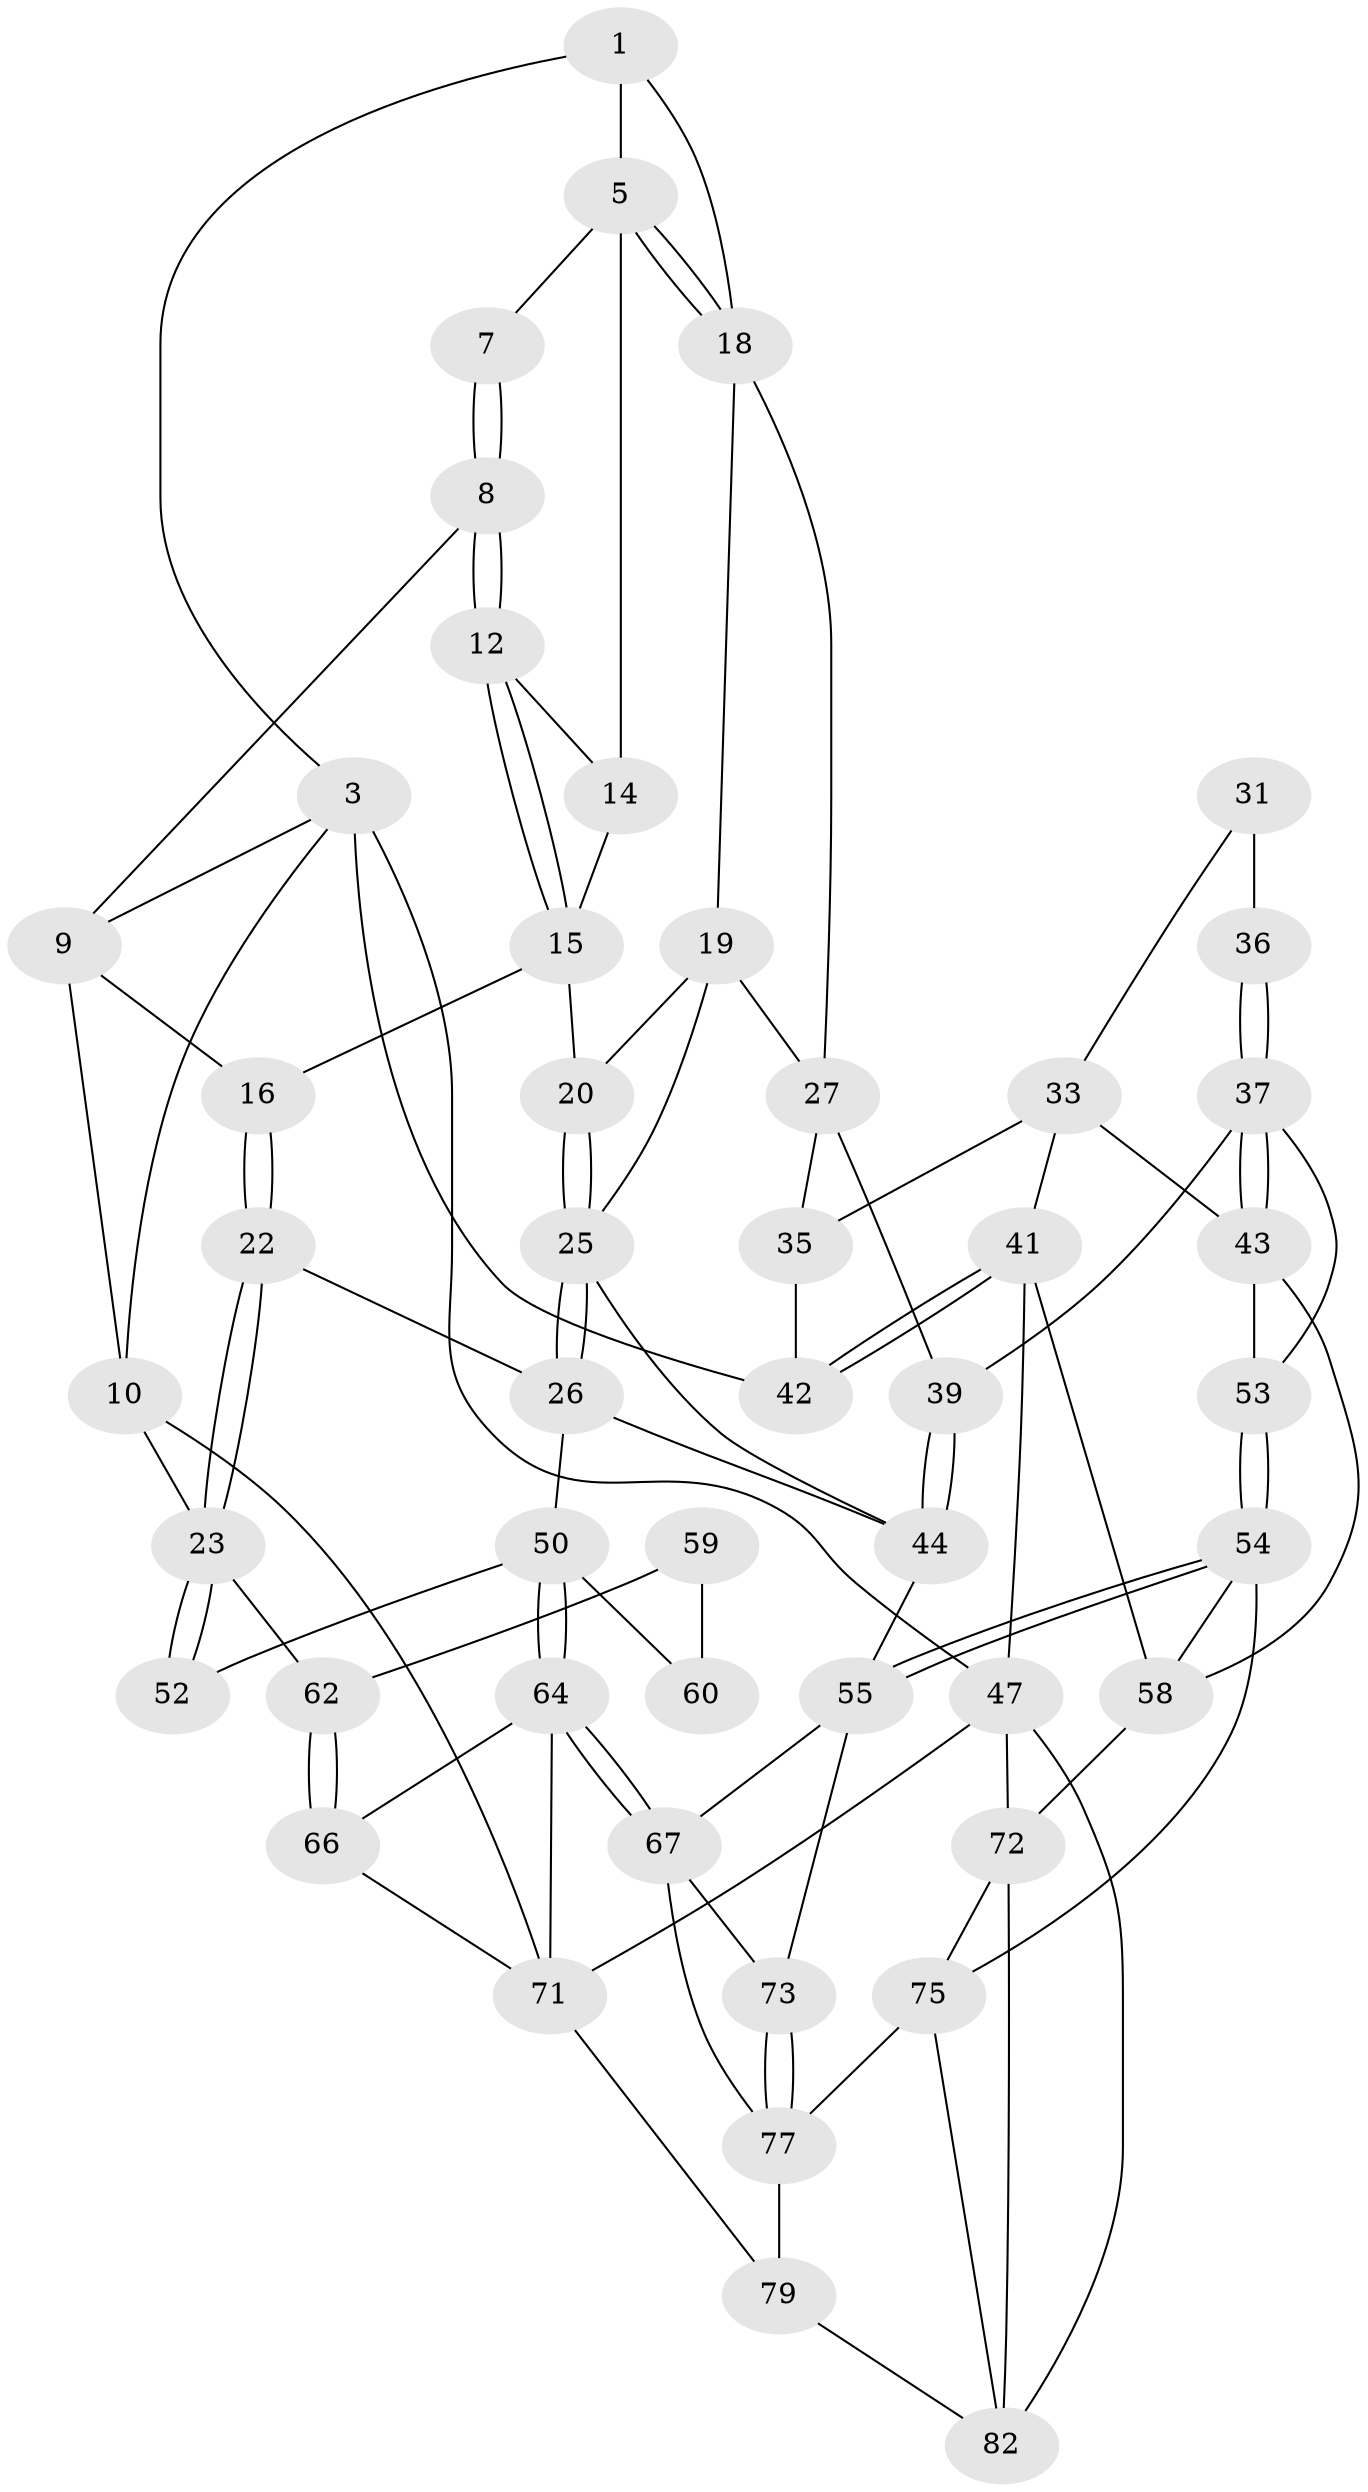 // original degree distribution, {3: 0.07228915662650602, 5: 0.5060240963855421, 4: 0.18072289156626506, 6: 0.24096385542168675}
// Generated by graph-tools (version 1.1) at 2025/11/02/27/25 16:11:56]
// undirected, 49 vertices, 105 edges
graph export_dot {
graph [start="1"]
  node [color=gray90,style=filled];
  1 [pos="+0.5925777018832068+0",super="+2"];
  3 [pos="+1+0",super="+4"];
  5 [pos="+0.5036632771084223+0.12596732041205536",super="+6"];
  7 [pos="+0.4038714605412085+0.10637269579491296"];
  8 [pos="+0.2628220663463208+0.008944259049352244"];
  9 [pos="+0.23226135951545546+0",super="+11"];
  10 [pos="+0+0.25933289289507744"];
  12 [pos="+0.27314967222496284+0.07071535097489437",super="+13"];
  14 [pos="+0.3584073380453042+0.15808008222837686"];
  15 [pos="+0.26362826493428476+0.2312929054911626",super="+17"];
  16 [pos="+0.17308575786919103+0.2511447885854081"];
  18 [pos="+0.5145238435449987+0.2114986831030349",super="+21"];
  19 [pos="+0.3972799290437296+0.30035244248199183",super="+29"];
  20 [pos="+0.38642416254077844+0.30702492263680026"];
  22 [pos="+0.19374785115192344+0.4505306716383921"];
  23 [pos="+0+0.5471883924101124",super="+24"];
  25 [pos="+0.3728472194751183+0.4065394991144609",super="+30"];
  26 [pos="+0.31849083380591514+0.46492424734242205",super="+46"];
  27 [pos="+0.6933053145087147+0.33122135302087097",super="+28"];
  31 [pos="+0.813695788719008+0.3848916392464611",super="+32"];
  33 [pos="+0.9855260307445957+0.5239540859432986",super="+34"];
  35 [pos="+0.810302261651462+0.3773530356298578",super="+40"];
  36 [pos="+0.8332272188238508+0.44646060170487684"];
  37 [pos="+0.8105934764759665+0.5381172500773781",super="+38"];
  39 [pos="+0.6694241635014437+0.491712001106337"];
  41 [pos="+1+0.43115461807381084",super="+49"];
  42 [pos="+1+0.16733486671094244"];
  43 [pos="+0.9142730254059156+0.5700412776318654",super="+57"];
  44 [pos="+0.5360933257298857+0.6392630993807169",super="+45"];
  47 [pos="+1+1",super="+48"];
  50 [pos="+0.3448359590561757+0.6567317765339774",super="+51"];
  52 [pos="+0.008819650275225195+0.5615364584255402"];
  53 [pos="+0.7504484386409118+0.7078605020426753"];
  54 [pos="+0.7307014103986964+0.784676778517999",super="+69"];
  55 [pos="+0.6871354670062044+0.7735545661761026",super="+56"];
  58 [pos="+0.9194380619652897+0.7413853923816147",super="+68"];
  59 [pos="+0.13052185232603256+0.6947342462536987",super="+61"];
  60 [pos="+0.2671184026948963+0.6951684891307225"];
  62 [pos="+0.16907968504718895+0.8559119065642302",super="+63"];
  64 [pos="+0.34677195284149637+0.9169777031531423",super="+65"];
  66 [pos="+0.19291362800418718+1",super="+70"];
  67 [pos="+0.483533583391907+0.8516503705809182",super="+74"];
  71 [pos="+0+1",super="+80"];
  72 [pos="+0.9460847923675557+0.9018754226682815",super="+81"];
  73 [pos="+0.5733631783970513+0.8908743380604204"];
  75 [pos="+0.7375922161918258+0.8671566519310066",super="+76"];
  77 [pos="+0.6152323214208336+0.9273008925587987",super="+78"];
  79 [pos="+0.5224215524426399+1"];
  82 [pos="+0.6435546503027151+1",super="+83"];
  1 -- 5;
  1 -- 3;
  1 -- 18;
  3 -- 42;
  3 -- 47;
  3 -- 9;
  3 -- 10;
  5 -- 18;
  5 -- 18;
  5 -- 14;
  5 -- 7;
  7 -- 8;
  7 -- 8;
  8 -- 9;
  8 -- 12;
  8 -- 12;
  9 -- 16;
  9 -- 10;
  10 -- 71;
  10 -- 23;
  12 -- 15;
  12 -- 15;
  12 -- 14;
  14 -- 15;
  15 -- 16;
  15 -- 20;
  16 -- 22;
  16 -- 22;
  18 -- 19;
  18 -- 27;
  19 -- 20;
  19 -- 25;
  19 -- 27;
  20 -- 25;
  20 -- 25;
  22 -- 23;
  22 -- 23;
  22 -- 26;
  23 -- 52;
  23 -- 52;
  23 -- 62;
  25 -- 26;
  25 -- 26;
  25 -- 44;
  26 -- 44;
  26 -- 50;
  27 -- 35;
  27 -- 39;
  31 -- 36 [weight=2];
  31 -- 33;
  33 -- 43;
  33 -- 35;
  33 -- 41;
  35 -- 42;
  36 -- 37;
  36 -- 37;
  37 -- 43;
  37 -- 43;
  37 -- 53;
  37 -- 39;
  39 -- 44;
  39 -- 44;
  41 -- 42;
  41 -- 42;
  41 -- 58;
  41 -- 47;
  43 -- 58;
  43 -- 53;
  44 -- 55;
  47 -- 71;
  47 -- 72;
  47 -- 82;
  50 -- 64;
  50 -- 64;
  50 -- 52;
  50 -- 60;
  53 -- 54;
  53 -- 54;
  54 -- 55;
  54 -- 55;
  54 -- 58;
  54 -- 75;
  55 -- 73;
  55 -- 67;
  58 -- 72;
  59 -- 60 [weight=2];
  59 -- 62;
  62 -- 66 [weight=2];
  62 -- 66;
  64 -- 67;
  64 -- 67;
  64 -- 66;
  64 -- 71;
  66 -- 71;
  67 -- 73;
  67 -- 77;
  71 -- 79;
  72 -- 75;
  72 -- 82;
  73 -- 77;
  73 -- 77;
  75 -- 82;
  75 -- 77;
  77 -- 79;
  79 -- 82;
}
